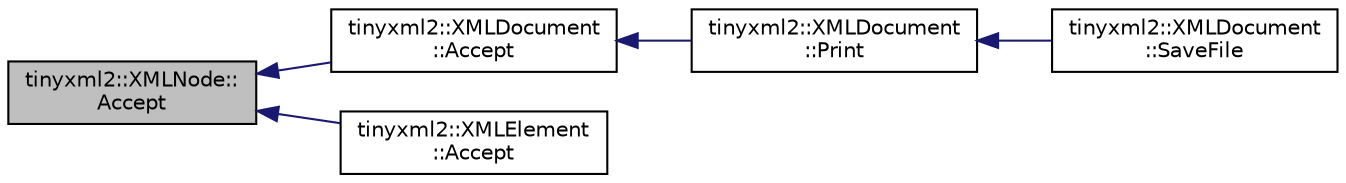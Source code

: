 digraph "tinyxml2::XMLNode::Accept"
{
  edge [fontname="Helvetica",fontsize="10",labelfontname="Helvetica",labelfontsize="10"];
  node [fontname="Helvetica",fontsize="10",shape=record];
  rankdir="LR";
  Node1 [label="tinyxml2::XMLNode::\lAccept",height=0.2,width=0.4,color="black", fillcolor="grey75", style="filled", fontcolor="black"];
  Node1 -> Node2 [dir="back",color="midnightblue",fontsize="10",style="solid"];
  Node2 [label="tinyxml2::XMLDocument\l::Accept",height=0.2,width=0.4,color="black", fillcolor="white", style="filled",URL="$classtinyxml2_1_1_x_m_l_document.html#ab7be651917a35ab1ff0e4e6d4e565cdf"];
  Node2 -> Node3 [dir="back",color="midnightblue",fontsize="10",style="solid"];
  Node3 [label="tinyxml2::XMLDocument\l::Print",height=0.2,width=0.4,color="black", fillcolor="white", style="filled",URL="$classtinyxml2_1_1_x_m_l_document.html#a867cf5fa3e3ff6ae4847a8b7ee8ec083"];
  Node3 -> Node4 [dir="back",color="midnightblue",fontsize="10",style="solid"];
  Node4 [label="tinyxml2::XMLDocument\l::SaveFile",height=0.2,width=0.4,color="black", fillcolor="white", style="filled",URL="$classtinyxml2_1_1_x_m_l_document.html#a8b95779479a0035acc67b3a61dfe1b74"];
  Node1 -> Node5 [dir="back",color="midnightblue",fontsize="10",style="solid"];
  Node5 [label="tinyxml2::XMLElement\l::Accept",height=0.2,width=0.4,color="black", fillcolor="white", style="filled",URL="$classtinyxml2_1_1_x_m_l_element.html#a9b2119831e8b85827d5d3e5076788e4a"];
}

